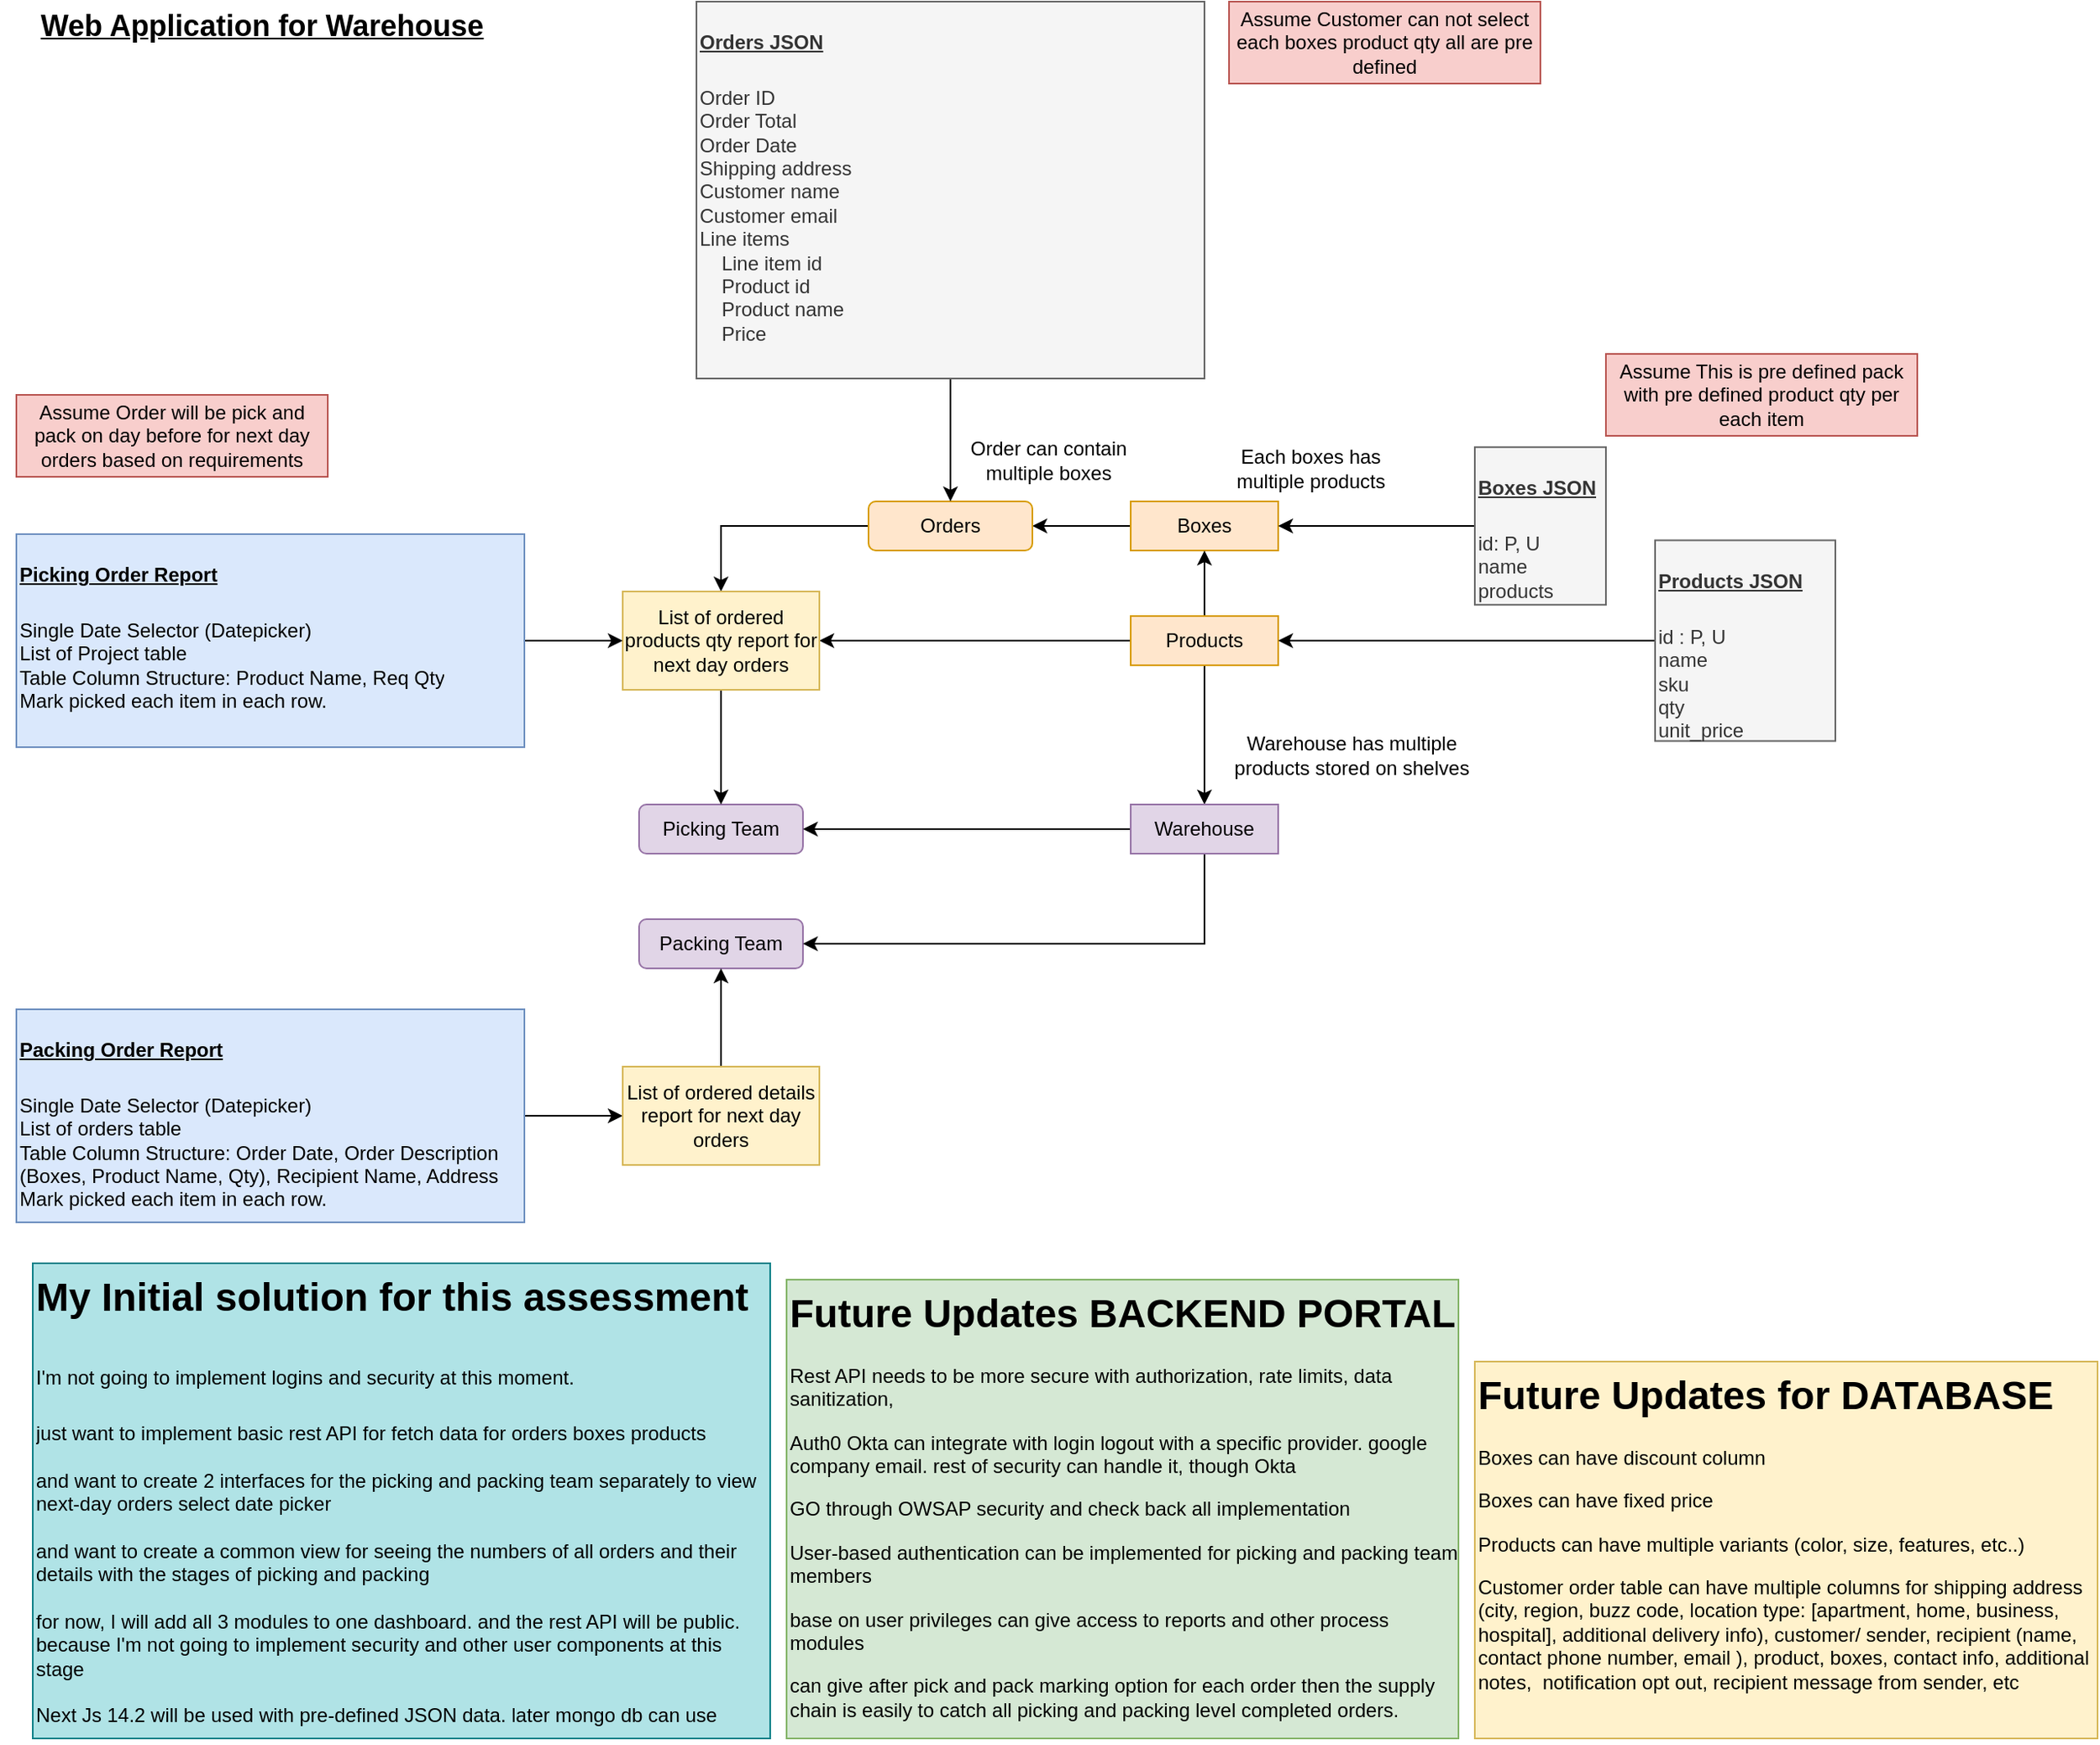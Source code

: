 <mxfile version="24.7.14">
  <diagram name="Page-1" id="IBaoXE4jhly6vdSAkV7P">
    <mxGraphModel dx="1563" dy="2063" grid="1" gridSize="10" guides="1" tooltips="1" connect="1" arrows="1" fold="1" page="1" pageScale="1" pageWidth="850" pageHeight="1100" math="0" shadow="0">
      <root>
        <mxCell id="0" />
        <mxCell id="1" parent="0" />
        <mxCell id="XH_ZNUdwcMGQFsV0KnFH-10" style="edgeStyle=orthogonalEdgeStyle;rounded=0;orthogonalLoop=1;jettySize=auto;html=1;" edge="1" parent="1" source="XH_ZNUdwcMGQFsV0KnFH-2" target="XH_ZNUdwcMGQFsV0KnFH-9">
          <mxGeometry relative="1" as="geometry" />
        </mxCell>
        <mxCell id="XH_ZNUdwcMGQFsV0KnFH-2" value="Boxes" style="rounded=0;whiteSpace=wrap;html=1;fillColor=#ffe6cc;strokeColor=#d79b00;" vertex="1" parent="1">
          <mxGeometry x="720" y="115" width="90" height="30" as="geometry" />
        </mxCell>
        <mxCell id="XH_ZNUdwcMGQFsV0KnFH-13" style="edgeStyle=orthogonalEdgeStyle;rounded=0;orthogonalLoop=1;jettySize=auto;html=1;" edge="1" parent="1" source="XH_ZNUdwcMGQFsV0KnFH-3" target="XH_ZNUdwcMGQFsV0KnFH-12">
          <mxGeometry relative="1" as="geometry" />
        </mxCell>
        <mxCell id="XH_ZNUdwcMGQFsV0KnFH-14" style="edgeStyle=orthogonalEdgeStyle;rounded=0;orthogonalLoop=1;jettySize=auto;html=1;exitX=0.5;exitY=0;exitDx=0;exitDy=0;entryX=0.5;entryY=1;entryDx=0;entryDy=0;" edge="1" parent="1" source="XH_ZNUdwcMGQFsV0KnFH-3" target="XH_ZNUdwcMGQFsV0KnFH-2">
          <mxGeometry relative="1" as="geometry" />
        </mxCell>
        <mxCell id="XH_ZNUdwcMGQFsV0KnFH-22" style="edgeStyle=orthogonalEdgeStyle;rounded=0;orthogonalLoop=1;jettySize=auto;html=1;entryX=1;entryY=0.5;entryDx=0;entryDy=0;" edge="1" parent="1" source="XH_ZNUdwcMGQFsV0KnFH-3" target="XH_ZNUdwcMGQFsV0KnFH-18">
          <mxGeometry relative="1" as="geometry" />
        </mxCell>
        <mxCell id="XH_ZNUdwcMGQFsV0KnFH-3" value="Products" style="rounded=0;whiteSpace=wrap;html=1;fillColor=#ffe6cc;strokeColor=#d79b00;" vertex="1" parent="1">
          <mxGeometry x="720" y="185" width="90" height="30" as="geometry" />
        </mxCell>
        <mxCell id="XH_ZNUdwcMGQFsV0KnFH-5" value="Picking Team" style="rounded=1;whiteSpace=wrap;html=1;fillColor=#e1d5e7;strokeColor=#9673a6;" vertex="1" parent="1">
          <mxGeometry x="420" y="300" width="100" height="30" as="geometry" />
        </mxCell>
        <mxCell id="XH_ZNUdwcMGQFsV0KnFH-6" value="Packing Team" style="rounded=1;whiteSpace=wrap;html=1;fillColor=#e1d5e7;strokeColor=#9673a6;" vertex="1" parent="1">
          <mxGeometry x="420" y="370" width="100" height="30" as="geometry" />
        </mxCell>
        <mxCell id="XH_ZNUdwcMGQFsV0KnFH-21" style="edgeStyle=orthogonalEdgeStyle;rounded=0;orthogonalLoop=1;jettySize=auto;html=1;entryX=0.5;entryY=0;entryDx=0;entryDy=0;" edge="1" parent="1" source="XH_ZNUdwcMGQFsV0KnFH-9" target="XH_ZNUdwcMGQFsV0KnFH-18">
          <mxGeometry relative="1" as="geometry" />
        </mxCell>
        <mxCell id="XH_ZNUdwcMGQFsV0KnFH-9" value="Orders" style="rounded=1;whiteSpace=wrap;html=1;fillColor=#ffe6cc;strokeColor=#d79b00;" vertex="1" parent="1">
          <mxGeometry x="560" y="115" width="100" height="30" as="geometry" />
        </mxCell>
        <mxCell id="XH_ZNUdwcMGQFsV0KnFH-24" style="edgeStyle=orthogonalEdgeStyle;rounded=0;orthogonalLoop=1;jettySize=auto;html=1;" edge="1" parent="1" source="XH_ZNUdwcMGQFsV0KnFH-12" target="XH_ZNUdwcMGQFsV0KnFH-5">
          <mxGeometry relative="1" as="geometry" />
        </mxCell>
        <mxCell id="XH_ZNUdwcMGQFsV0KnFH-29" style="edgeStyle=orthogonalEdgeStyle;rounded=0;orthogonalLoop=1;jettySize=auto;html=1;entryX=1;entryY=0.5;entryDx=0;entryDy=0;" edge="1" parent="1" source="XH_ZNUdwcMGQFsV0KnFH-12" target="XH_ZNUdwcMGQFsV0KnFH-6">
          <mxGeometry relative="1" as="geometry">
            <Array as="points">
              <mxPoint x="765" y="385" />
            </Array>
          </mxGeometry>
        </mxCell>
        <mxCell id="XH_ZNUdwcMGQFsV0KnFH-12" value="Warehouse" style="rounded=0;whiteSpace=wrap;html=1;fillColor=#e1d5e7;strokeColor=#9673a6;" vertex="1" parent="1">
          <mxGeometry x="720" y="300" width="90" height="30" as="geometry" />
        </mxCell>
        <mxCell id="XH_ZNUdwcMGQFsV0KnFH-15" value="Warehouse has multiple products stored on shelves" style="text;html=1;align=center;verticalAlign=middle;whiteSpace=wrap;rounded=0;" vertex="1" parent="1">
          <mxGeometry x="780" y="250" width="150" height="40" as="geometry" />
        </mxCell>
        <mxCell id="XH_ZNUdwcMGQFsV0KnFH-16" value="Each boxes has multiple products" style="text;html=1;align=center;verticalAlign=middle;whiteSpace=wrap;rounded=0;" vertex="1" parent="1">
          <mxGeometry x="770" y="75" width="120" height="40" as="geometry" />
        </mxCell>
        <mxCell id="XH_ZNUdwcMGQFsV0KnFH-17" value="Order can contain multiple boxes" style="text;html=1;align=center;verticalAlign=middle;whiteSpace=wrap;rounded=0;" vertex="1" parent="1">
          <mxGeometry x="610" y="70" width="120" height="40" as="geometry" />
        </mxCell>
        <mxCell id="XH_ZNUdwcMGQFsV0KnFH-23" style="edgeStyle=orthogonalEdgeStyle;rounded=0;orthogonalLoop=1;jettySize=auto;html=1;entryX=0.5;entryY=0;entryDx=0;entryDy=0;" edge="1" parent="1" source="XH_ZNUdwcMGQFsV0KnFH-18" target="XH_ZNUdwcMGQFsV0KnFH-5">
          <mxGeometry relative="1" as="geometry" />
        </mxCell>
        <mxCell id="XH_ZNUdwcMGQFsV0KnFH-18" value="List of ordered products qty report for next day orders" style="rounded=0;whiteSpace=wrap;html=1;fillColor=#fff2cc;strokeColor=#d6b656;" vertex="1" parent="1">
          <mxGeometry x="410" y="170" width="120" height="60" as="geometry" />
        </mxCell>
        <mxCell id="XH_ZNUdwcMGQFsV0KnFH-25" value="&lt;b style=&quot;font-size: 18px;&quot;&gt;&lt;u style=&quot;font-size: 18px;&quot;&gt;Web Application for Warehouse&lt;/u&gt;&lt;/b&gt;" style="text;html=1;align=center;verticalAlign=middle;whiteSpace=wrap;rounded=0;fontSize=18;" vertex="1" parent="1">
          <mxGeometry x="30" y="-190" width="320" height="30" as="geometry" />
        </mxCell>
        <mxCell id="XH_ZNUdwcMGQFsV0KnFH-27" style="edgeStyle=orthogonalEdgeStyle;rounded=0;orthogonalLoop=1;jettySize=auto;html=1;" edge="1" parent="1" source="XH_ZNUdwcMGQFsV0KnFH-26" target="XH_ZNUdwcMGQFsV0KnFH-18">
          <mxGeometry relative="1" as="geometry" />
        </mxCell>
        <mxCell id="XH_ZNUdwcMGQFsV0KnFH-26" value="&lt;h1 style=&quot;margin-top: 0px;&quot;&gt;&lt;font style=&quot;font-size: 12px;&quot;&gt;&lt;u&gt;Picking Order Report&lt;/u&gt;&lt;/font&gt;&lt;/h1&gt;&lt;div&gt;Single Date Selector (Datepicker)&lt;/div&gt;&lt;div&gt;List of Project table&lt;/div&gt;&lt;div&gt;Table Column Structure: Product Name, Req Qty&lt;/div&gt;&lt;div&gt;Mark picked each item in each row.&amp;nbsp;&lt;/div&gt;&lt;div&gt;&lt;br&gt;&lt;/div&gt;&lt;div&gt;&lt;br&gt;&lt;/div&gt;" style="text;html=1;whiteSpace=wrap;overflow=hidden;rounded=0;strokeColor=#6c8ebf;glass=0;fillColor=#dae8fc;" vertex="1" parent="1">
          <mxGeometry x="40" y="135" width="310" height="130" as="geometry" />
        </mxCell>
        <mxCell id="XH_ZNUdwcMGQFsV0KnFH-31" style="edgeStyle=orthogonalEdgeStyle;rounded=0;orthogonalLoop=1;jettySize=auto;html=1;entryX=0;entryY=0.5;entryDx=0;entryDy=0;" edge="1" parent="1" source="XH_ZNUdwcMGQFsV0KnFH-30" target="XH_ZNUdwcMGQFsV0KnFH-44">
          <mxGeometry relative="1" as="geometry" />
        </mxCell>
        <mxCell id="XH_ZNUdwcMGQFsV0KnFH-30" value="&lt;h1 style=&quot;margin-top: 0px;&quot;&gt;&lt;font style=&quot;font-size: 12px;&quot;&gt;&lt;u&gt;Packing Order Report&lt;/u&gt;&lt;/font&gt;&lt;/h1&gt;&lt;div&gt;Single Date Selector (Datepicker)&lt;/div&gt;&lt;div&gt;List of orders table&lt;/div&gt;&lt;div&gt;Table Column Structure: Order Date, Order Description (Boxes, Product Name, Qty), Recipient Name, Address&lt;/div&gt;&lt;div&gt;Mark picked each item in each row.&amp;nbsp;&lt;/div&gt;&lt;div&gt;&lt;br&gt;&lt;/div&gt;&lt;div&gt;&lt;br&gt;&lt;/div&gt;" style="text;html=1;whiteSpace=wrap;overflow=hidden;rounded=0;strokeColor=#6c8ebf;glass=0;fillColor=#dae8fc;" vertex="1" parent="1">
          <mxGeometry x="40" y="425" width="310" height="130" as="geometry" />
        </mxCell>
        <mxCell id="XH_ZNUdwcMGQFsV0KnFH-33" style="edgeStyle=orthogonalEdgeStyle;rounded=0;orthogonalLoop=1;jettySize=auto;html=1;entryX=0.5;entryY=0;entryDx=0;entryDy=0;" edge="1" parent="1" source="XH_ZNUdwcMGQFsV0KnFH-32" target="XH_ZNUdwcMGQFsV0KnFH-9">
          <mxGeometry relative="1" as="geometry" />
        </mxCell>
        <mxCell id="XH_ZNUdwcMGQFsV0KnFH-32" value="&lt;h1 style=&quot;margin-top: 0px;&quot;&gt;&lt;font style=&quot;font-size: 12px;&quot;&gt;&lt;u&gt;Orders JSON&lt;/u&gt;&lt;/font&gt;&lt;/h1&gt;&lt;div&gt;&lt;div&gt;Order ID&lt;/div&gt;&lt;div&gt;Order Total&lt;/div&gt;&lt;div&gt;Order Date&lt;/div&gt;&lt;div&gt;Shipping address&lt;/div&gt;&lt;div&gt;Customer name&lt;/div&gt;&lt;div&gt;Customer email&lt;/div&gt;&lt;div&gt;Line items&lt;/div&gt;&lt;div&gt;&amp;nbsp; &amp;nbsp; Line item id&lt;/div&gt;&lt;div&gt;&amp;nbsp; &amp;nbsp; Product id&lt;/div&gt;&lt;div&gt;&amp;nbsp; &amp;nbsp; Product name&lt;/div&gt;&lt;div&gt;&amp;nbsp; &amp;nbsp; Price&lt;/div&gt;&lt;/div&gt;&lt;div&gt;&lt;br&gt;&lt;/div&gt;&lt;div&gt;&lt;br&gt;&lt;/div&gt;&lt;div&gt;&lt;br&gt;&lt;/div&gt;" style="text;html=1;whiteSpace=wrap;overflow=hidden;rounded=0;strokeColor=#666666;glass=0;fillColor=#f5f5f5;fontColor=#333333;" vertex="1" parent="1">
          <mxGeometry x="455" y="-190" width="310" height="230" as="geometry" />
        </mxCell>
        <mxCell id="XH_ZNUdwcMGQFsV0KnFH-35" style="edgeStyle=orthogonalEdgeStyle;rounded=0;orthogonalLoop=1;jettySize=auto;html=1;entryX=1;entryY=0.5;entryDx=0;entryDy=0;" edge="1" parent="1" source="XH_ZNUdwcMGQFsV0KnFH-34" target="XH_ZNUdwcMGQFsV0KnFH-2">
          <mxGeometry relative="1" as="geometry" />
        </mxCell>
        <mxCell id="XH_ZNUdwcMGQFsV0KnFH-34" value="&lt;h1 style=&quot;margin-top: 0px;&quot;&gt;&lt;font style=&quot;font-size: 12px;&quot;&gt;&lt;u&gt;Boxes JSON&lt;/u&gt;&lt;/font&gt;&lt;/h1&gt;&lt;div&gt;&lt;div&gt;id: P, U&lt;/div&gt;&lt;div&gt;name&lt;/div&gt;&lt;div&gt;&lt;span style=&quot;background-color: initial;&quot;&gt;products&lt;/span&gt;&lt;/div&gt;&lt;div&gt;&lt;br&gt;&lt;/div&gt;&lt;/div&gt;&lt;div&gt;&lt;br&gt;&lt;/div&gt;&lt;div&gt;&lt;br&gt;&lt;/div&gt;&lt;div&gt;&lt;br&gt;&lt;/div&gt;" style="text;html=1;whiteSpace=wrap;overflow=hidden;rounded=0;strokeColor=#666666;glass=0;fillColor=#f5f5f5;fontColor=#333333;" vertex="1" parent="1">
          <mxGeometry x="930" y="81.88" width="80" height="96.25" as="geometry" />
        </mxCell>
        <mxCell id="XH_ZNUdwcMGQFsV0KnFH-37" style="edgeStyle=orthogonalEdgeStyle;rounded=0;orthogonalLoop=1;jettySize=auto;html=1;exitX=0;exitY=0.5;exitDx=0;exitDy=0;entryX=1;entryY=0.5;entryDx=0;entryDy=0;" edge="1" parent="1" source="XH_ZNUdwcMGQFsV0KnFH-36" target="XH_ZNUdwcMGQFsV0KnFH-3">
          <mxGeometry relative="1" as="geometry" />
        </mxCell>
        <mxCell id="XH_ZNUdwcMGQFsV0KnFH-36" value="&lt;h1 style=&quot;margin-top: 0px;&quot;&gt;&lt;font style=&quot;font-size: 12px;&quot;&gt;&lt;u&gt;Products JSON&lt;/u&gt;&lt;/font&gt;&lt;/h1&gt;&lt;div&gt;&lt;div&gt;id : P, U&lt;/div&gt;&lt;div&gt;name&lt;/div&gt;&lt;div&gt;&lt;span style=&quot;background-color: initial;&quot;&gt;sku&lt;/span&gt;&lt;br&gt;&lt;/div&gt;&lt;div&gt;&lt;span style=&quot;background-color: initial;&quot;&gt;qty&lt;/span&gt;&lt;/div&gt;&lt;div&gt;unit_price&lt;/div&gt;&lt;div&gt;&lt;br&gt;&lt;/div&gt;&lt;/div&gt;&lt;div&gt;&lt;br&gt;&lt;/div&gt;&lt;div&gt;&lt;br&gt;&lt;/div&gt;&lt;div&gt;&lt;br&gt;&lt;/div&gt;" style="text;html=1;whiteSpace=wrap;overflow=hidden;rounded=0;glass=0;fillColor=#f5f5f5;fontColor=#333333;strokeColor=#666666;" vertex="1" parent="1">
          <mxGeometry x="1040" y="138.75" width="110" height="122.5" as="geometry" />
        </mxCell>
        <mxCell id="XH_ZNUdwcMGQFsV0KnFH-38" value="Assume This is pre defined pack with pre defined product qty per each item" style="text;html=1;align=center;verticalAlign=middle;whiteSpace=wrap;rounded=0;fillColor=#f8cecc;strokeColor=#b85450;" vertex="1" parent="1">
          <mxGeometry x="1010" y="25" width="190" height="50" as="geometry" />
        </mxCell>
        <mxCell id="XH_ZNUdwcMGQFsV0KnFH-39" value="Assume Order will be pick and pack on day before for next day orders based on requirements" style="text;html=1;align=center;verticalAlign=middle;whiteSpace=wrap;rounded=0;fillColor=#f8cecc;strokeColor=#b85450;" vertex="1" parent="1">
          <mxGeometry x="40" y="50" width="190" height="50" as="geometry" />
        </mxCell>
        <mxCell id="XH_ZNUdwcMGQFsV0KnFH-40" value="Assume Customer can not select each boxes product qty all are pre defined" style="text;html=1;align=center;verticalAlign=middle;whiteSpace=wrap;rounded=0;fillColor=#f8cecc;strokeColor=#b85450;" vertex="1" parent="1">
          <mxGeometry x="780" y="-190" width="190" height="50" as="geometry" />
        </mxCell>
        <mxCell id="XH_ZNUdwcMGQFsV0KnFH-42" value="&lt;h1 style=&quot;margin-top: 0px;&quot;&gt;Future Updates for DATABASE&lt;/h1&gt;&lt;p&gt;Boxes can have discount column&lt;/p&gt;&lt;p&gt;Boxes can have fixed price&lt;/p&gt;&lt;p&gt;Products can have multiple variants (color, size, features, etc..)&lt;/p&gt;&lt;p&gt;Customer order table can have multiple columns for shipping address (city, region, buzz code, location type: [apartment, home, business, hospital], additional delivery info), customer/ sender, recipient (name, contact phone number, email ), product, boxes, contact info, additional notes,&amp;nbsp; notification opt out, recipient message from sender, etc&lt;/p&gt;" style="text;html=1;whiteSpace=wrap;overflow=hidden;rounded=0;fillColor=#fff2cc;strokeColor=#d6b656;" vertex="1" parent="1">
          <mxGeometry x="930" y="640" width="380" height="230" as="geometry" />
        </mxCell>
        <mxCell id="XH_ZNUdwcMGQFsV0KnFH-43" value="&lt;h1 style=&quot;margin-top: 0px;&quot;&gt;Future Updates BACKEND PORTAL&lt;/h1&gt;&lt;p&gt;Rest API needs to be more secure with authorization, rate limits, data sanitization,&amp;nbsp;&lt;/p&gt;&lt;p&gt;Auth0 Okta can integrate with login logout with a specific provider. google company email. rest of security can handle it, though Okta&amp;nbsp;&lt;/p&gt;&lt;p&gt;GO through OWSAP security and check back all implementation&lt;/p&gt;&lt;p&gt;User-based authentication can be implemented for picking and packing team members&lt;/p&gt;&lt;p&gt;base on user privileges can give access to reports and other process modules&lt;/p&gt;&lt;p&gt;can give after pick and pack marking option for each order then the supply chain is easily to catch all picking and packing level completed orders.&lt;/p&gt;&lt;p&gt;&lt;br&gt;&lt;/p&gt;&lt;p&gt;&lt;br&gt;&lt;/p&gt;&lt;p&gt;&lt;br&gt;&lt;/p&gt;" style="text;html=1;whiteSpace=wrap;overflow=hidden;rounded=0;fillColor=#d5e8d4;strokeColor=#82b366;" vertex="1" parent="1">
          <mxGeometry x="510" y="590" width="410" height="280" as="geometry" />
        </mxCell>
        <mxCell id="XH_ZNUdwcMGQFsV0KnFH-45" style="edgeStyle=orthogonalEdgeStyle;rounded=0;orthogonalLoop=1;jettySize=auto;html=1;entryX=0.5;entryY=1;entryDx=0;entryDy=0;" edge="1" parent="1" source="XH_ZNUdwcMGQFsV0KnFH-44" target="XH_ZNUdwcMGQFsV0KnFH-6">
          <mxGeometry relative="1" as="geometry" />
        </mxCell>
        <mxCell id="XH_ZNUdwcMGQFsV0KnFH-44" value="List of ordered details report for next day orders" style="rounded=0;whiteSpace=wrap;html=1;fillColor=#fff2cc;strokeColor=#d6b656;" vertex="1" parent="1">
          <mxGeometry x="410" y="460" width="120" height="60" as="geometry" />
        </mxCell>
        <mxCell id="XH_ZNUdwcMGQFsV0KnFH-46" value="&lt;h1 style=&quot;margin-top: 0px;&quot;&gt;&lt;span style=&quot;background-color: initial;&quot;&gt;My Initial solution for this assessment&lt;/span&gt;&lt;/h1&gt;&lt;h1 style=&quot;margin-top: 0px;&quot;&gt;&lt;span style=&quot;font-size: 12px; font-weight: 400;&quot;&gt;I&#39;m not going to implement logins and security at this moment.&amp;nbsp;&lt;/span&gt;&lt;/h1&gt;&lt;div&gt;&lt;span style=&quot;font-size: 12px; font-weight: 400;&quot;&gt;just want to implement basic rest API for fetch data for orders boxes products&amp;nbsp;&lt;/span&gt;&lt;/div&gt;&lt;div&gt;&lt;span style=&quot;font-size: 12px; font-weight: 400;&quot;&gt;&lt;br&gt;&lt;/span&gt;&lt;/div&gt;&lt;div&gt;and want to create 2 interfaces for the picking and packing team separately to view next-day orders select date picker&lt;/div&gt;&lt;div&gt;&lt;br&gt;&lt;/div&gt;&lt;div&gt;and want to create a common view for seeing the numbers of all orders and their details with the stages of picking and packing&lt;/div&gt;&lt;div&gt;&lt;br&gt;&lt;/div&gt;&lt;div&gt;for now, I will add all 3 modules to one dashboard. and the rest API will be public. because I&#39;m not going to implement security and other user components at this stage&lt;/div&gt;&lt;div&gt;&lt;br&gt;&lt;/div&gt;&lt;div&gt;Next Js 14.2 will be used with pre-defined JSON data. later mongo db can use&lt;/div&gt;&lt;div&gt;&lt;br&gt;&lt;/div&gt;&lt;div&gt;&lt;br&gt;&lt;/div&gt;&lt;div&gt;&lt;br&gt;&lt;/div&gt;&lt;p&gt;&lt;br&gt;&lt;/p&gt;&lt;p&gt;&lt;br&gt;&lt;/p&gt;" style="text;html=1;whiteSpace=wrap;overflow=hidden;rounded=0;fillColor=#b0e3e6;strokeColor=#0e8088;" vertex="1" parent="1">
          <mxGeometry x="50" y="580" width="450" height="290" as="geometry" />
        </mxCell>
      </root>
    </mxGraphModel>
  </diagram>
</mxfile>
